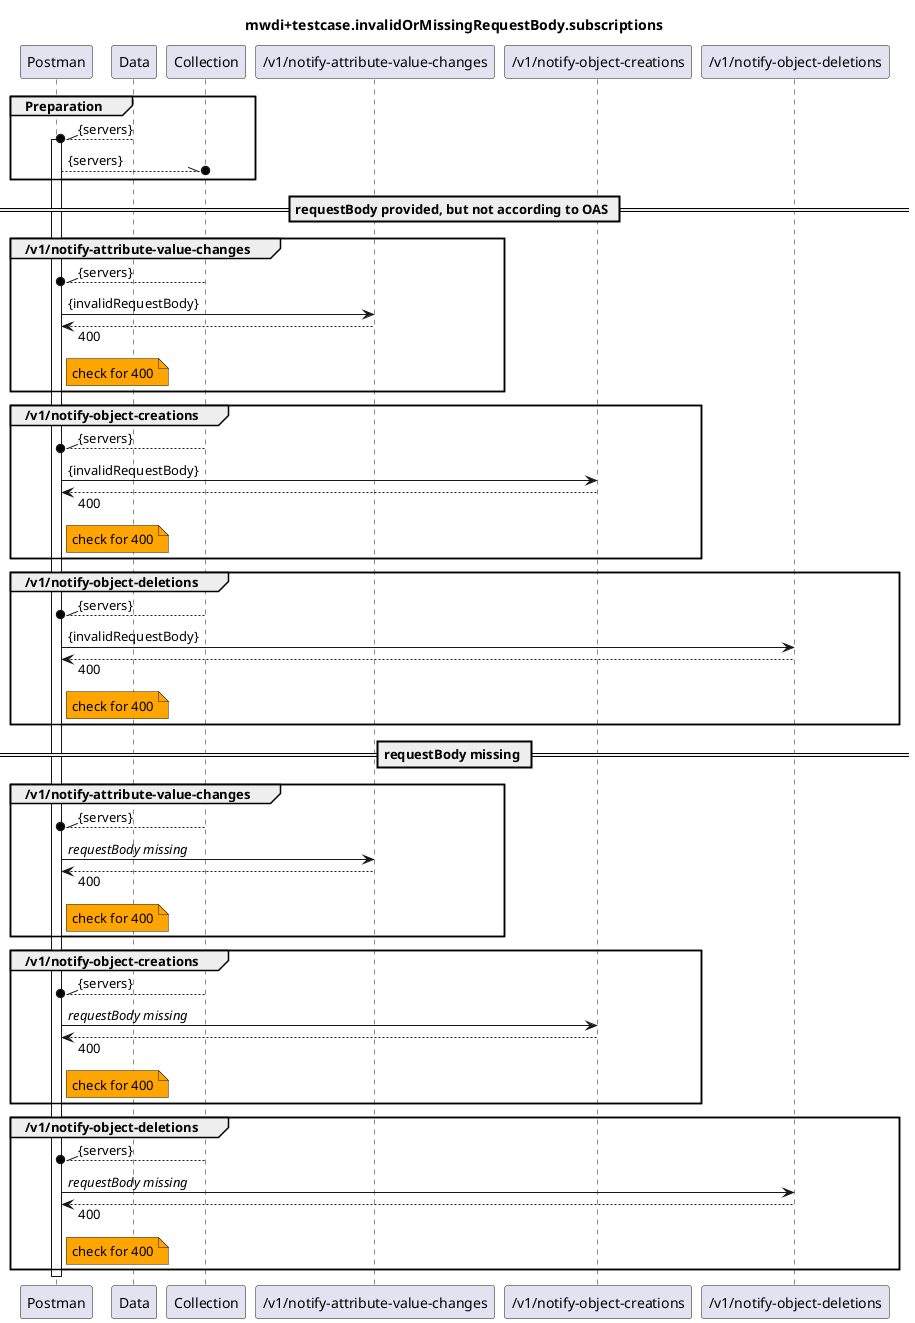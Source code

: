 @startuml mwdi+diagram.invalidOrMissingRequestBody.subscriptions
skinparam responseMessageBelowArrow true

title
mwdi+testcase.invalidOrMissingRequestBody.subscriptions
end title

participant "Postman" as Postman
participant "Data" as Data
participant "Collection" as Collection

participant "/v1/notify-attribute-value-changes" as NAVC
participant "/v1/notify-object-creations" as NOC
participant "/v1/notify-object-deletions" as NOD


group Preparation
  Data --\\o Postman : {servers}
  activate Postman
  Postman --\\o Collection : {servers}
end

== requestBody provided, but not according to OAS ==
  group /v1/notify-attribute-value-changes
    Collection --\\o Postman : {servers}
    Postman -> NAVC : {invalidRequestBody}
    Postman <-- NAVC : 400
    note right Postman #Orange
      check for 400
    end note
  end

  group /v1/notify-object-creations
    Collection --\\o Postman : {servers}
    Postman -> NOC : {invalidRequestBody}
    Postman <-- NOC : 400
    note right Postman #Orange
      check for 400
    end note
  end

  group /v1/notify-object-deletions
    Collection --\\o Postman : {servers}
    Postman -> NOD : {invalidRequestBody}
    Postman <-- NOD : 400
    note right Postman #Orange
      check for 400
    end note
  end

== requestBody missing ==
  group /v1/notify-attribute-value-changes
    Collection --\\o Postman : {servers}
    Postman -> NAVC : <i>requestBody missing</i>
    Postman <-- NAVC : 400
    note right Postman #Orange
      check for 400
    end note
  end

  group /v1/notify-object-creations
    Collection --\\o Postman : {servers}
    Postman -> NOC : <i>requestBody missing</i>
    Postman <-- NOC : 400
    note right Postman #Orange
      check for 400
    end note
  end

  group /v1/notify-object-deletions
    Collection --\\o Postman : {servers}
    Postman -> NOD : <i>requestBody missing</i>
    Postman <-- NOD : 400
    note right Postman #Orange
      check for 400
    end note
  end

deactivate Postman

@enduml
